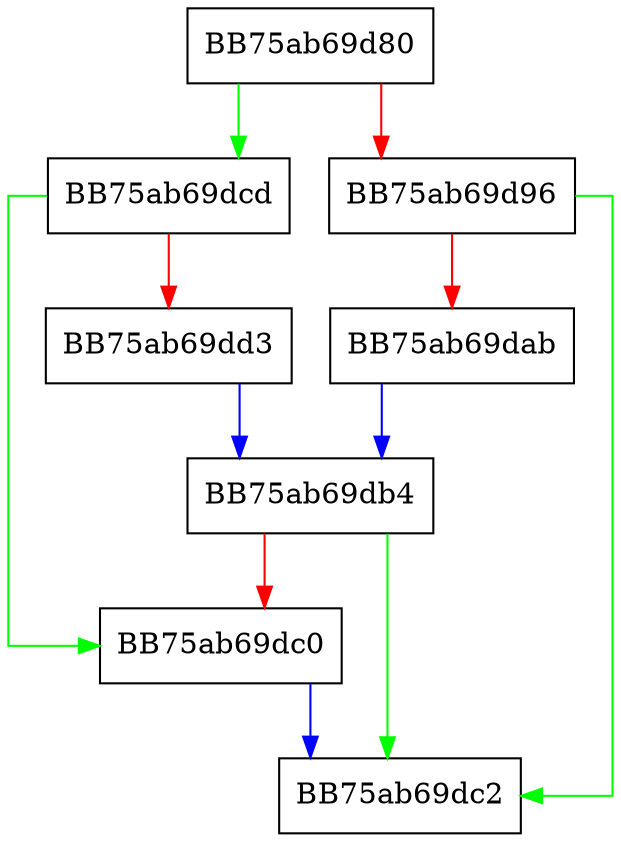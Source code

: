 digraph Prepare {
  node [shape="box"];
  graph [splines=ortho];
  BB75ab69d80 -> BB75ab69dcd [color="green"];
  BB75ab69d80 -> BB75ab69d96 [color="red"];
  BB75ab69d96 -> BB75ab69dc2 [color="green"];
  BB75ab69d96 -> BB75ab69dab [color="red"];
  BB75ab69dab -> BB75ab69db4 [color="blue"];
  BB75ab69db4 -> BB75ab69dc2 [color="green"];
  BB75ab69db4 -> BB75ab69dc0 [color="red"];
  BB75ab69dc0 -> BB75ab69dc2 [color="blue"];
  BB75ab69dcd -> BB75ab69dc0 [color="green"];
  BB75ab69dcd -> BB75ab69dd3 [color="red"];
  BB75ab69dd3 -> BB75ab69db4 [color="blue"];
}